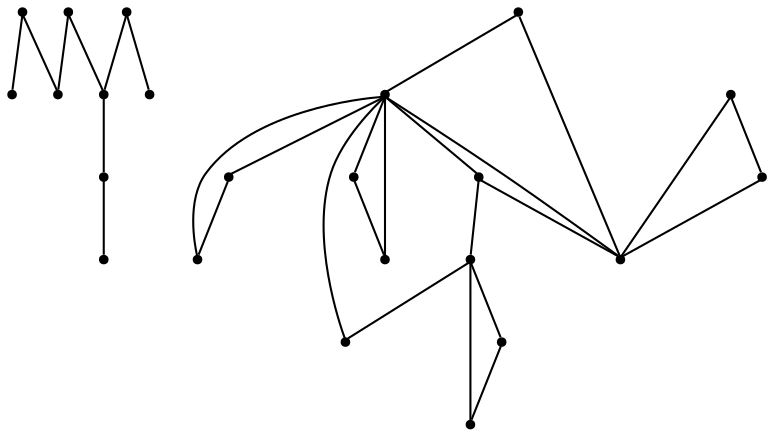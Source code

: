 graph {
  node [shape=point,comment="{\"directed\":false,\"doi\":\"10.1007/11618058_36\",\"figure\":\"1\"}"]

  v0 [pos="1061.2599018895348,300.7536183232846"]
  v1 [pos="1061.2599018895348,352.8786590133888"]
  v2 [pos="1061.2599018895348,248.6285776331805"]
  v3 [pos="1061.2599018895348,405.003699703493"]
  v4 [pos="1009.1252112100291,457.1911106938901"]
  v5 [pos="1056.071457122093,526.7535776331805"]
  v6 [pos="1101.2673691860466,457.1911106938901"]
  v7 [pos="965.6171239098837,405.003699703493"]
  v8 [pos="965.6171239098837,352.8786590133888"]
  v9 [pos="824.4658725472384,513.6287302210711"]
  v10 [pos="772.3311500726744,313.75359797823256"]
  v11 [pos="613.6766715116279,435.37860815075857"]
  v12 [pos="789.7093749999999,470.12872004854506"]
  v13 [pos="737.5747002180233,409.37864884086275"]
  v14 [pos="763.5795603197676,418.0036793584409"]
  v15 [pos="598.4238190406977,383.2535674606544"]
  v16 [pos="685.3775004542151,435.3786081507586"]
  v17 [pos="709.2569404069767,261.56625056612313"]
  v18 [pos="694.0665970203488,296.3786691859148"]
  v19 [pos="641.9319222383721,339.7535572881283"]
  v20 [pos="607.1754564861918,270.2535878057065"]
  v21 [pos="570.1685683139535,496.2535471156024"]
  v22 [pos="544.0386900436047,444.12876073864925"]

  v0 -- v1 [id="-1",pos="1061.2599018895348,300.7536183232846 1061.2599018895348,352.8786590133888 1061.2599018895348,352.8786590133888 1061.2599018895348,352.8786590133888"]
  v22 -- v21 [id="-2",pos="544.0386900436047,444.12876073864925 570.1685683139535,496.2535471156024 570.1685683139535,496.2535471156024 570.1685683139535,496.2535471156024"]
  v22 -- v11 [id="-3",pos="544.0386900436047,444.12876073864925 613.6766715116279,435.37860815075857 613.6766715116279,435.37860815075857 613.6766715116279,435.37860815075857"]
  v21 -- v11 [id="-4",pos="570.1685683139535,496.2535471156024 613.6766715116279,435.37860815075857 613.6766715116279,435.37860815075857 613.6766715116279,435.37860815075857"]
  v15 -- v20 [id="-5",pos="598.4238190406977,383.2535674606544 607.1754564861918,270.2535878057065 607.1754564861918,270.2535878057065 607.1754564861918,270.2535878057065"]
  v15 -- v11 [id="-6",pos="598.4238190406977,383.2535674606544 613.6766715116279,435.37860815075857 613.6766715116279,435.37860815075857 613.6766715116279,435.37860815075857"]
  v20 -- v18 [id="-7",pos="607.1754564861918,270.2535878057065 694.0665970203488,296.3786691859148 694.0665970203488,296.3786691859148 694.0665970203488,296.3786691859148"]
  v20 -- v17 [id="-8",pos="607.1754564861918,270.2535878057065 709.2569404069767,261.56625056612313 709.2569404069767,261.56625056612313 709.2569404069767,261.56625056612313"]
  v11 -- v10 [id="-9",pos="613.6766715116279,435.37860815075857 772.3311500726744,313.75359797823256 772.3311500726744,313.75359797823256 772.3311500726744,313.75359797823256"]
  v19 -- v20 [id="-10",pos="641.9319222383721,339.7535572881283 607.1754564861918,270.2535878057065 607.1754564861918,270.2535878057065 607.1754564861918,270.2535878057065"]
  v16 -- v12 [id="-11",pos="685.3775004542151,435.3786081507586 789.7093749999999,470.12872004854506 789.7093749999999,470.12872004854506 789.7093749999999,470.12872004854506"]
  v18 -- v19 [id="-12",pos="694.0665970203488,296.3786691859148 641.9319222383721,339.7535572881283 641.9319222383721,339.7535572881283 641.9319222383721,339.7535572881283"]
  v17 -- v10 [id="-13",pos="709.2569404069767,261.56625056612313 772.3311500726744,313.75359797823256 772.3311500726744,313.75359797823256 772.3311500726744,313.75359797823256"]
  v14 -- v13 [id="-14",pos="763.5795603197676,418.0036793584409 737.5747002180233,409.37864884086275 737.5747002180233,409.37864884086275 737.5747002180233,409.37864884086275"]
  v10 -- v16 [id="-15",pos="772.3311500726744,313.75359797823256 685.3775004542151,435.3786081507586 685.3775004542151,435.3786081507586 685.3775004542151,435.3786081507586"]
  v10 -- v15 [id="-16",pos="772.3311500726744,313.75359797823256 598.4238190406977,383.2535674606544 598.4238190406977,383.2535674606544 598.4238190406977,383.2535674606544"]
  v10 -- v14 [id="-17",pos="772.3311500726744,313.75359797823256 763.5795603197676,418.0036793584409 763.5795603197676,418.0036793584409 763.5795603197676,418.0036793584409"]
  v10 -- v13 [id="-18",pos="772.3311500726744,313.75359797823256 737.5747002180233,409.37864884086275 737.5747002180233,409.37864884086275 737.5747002180233,409.37864884086275"]
  v12 -- v10 [id="-19",pos="789.7093749999999,470.12872004854506 772.3311500726744,313.75359797823256 772.3311500726744,313.75359797823256 772.3311500726744,313.75359797823256"]
  v9 -- v11 [id="-20",pos="824.4658725472384,513.6287302210711 613.6766715116279,435.37860815075857 613.6766715116279,435.37860815075857 613.6766715116279,435.37860815075857"]
  v9 -- v10 [id="-21",pos="824.4658725472384,513.6287302210711 772.3311500726744,313.75359797823256 772.3311500726744,313.75359797823256 772.3311500726744,313.75359797823256"]
  v7 -- v8 [id="-22",pos="965.6171239098837,405.003699703493 965.6171239098837,352.8786590133888 965.6171239098837,352.8786590133888 965.6171239098837,352.8786590133888"]
  v4 -- v7 [id="-23",pos="1009.1252112100291,457.1911106938901 965.6171239098837,405.003699703493 965.6171239098837,405.003699703493 965.6171239098837,405.003699703493"]
  v5 -- v4 [id="-24",pos="1056.071457122093,526.7535776331805 1009.1252112100291,457.1911106938901 1009.1252112100291,457.1911106938901 1009.1252112100291,457.1911106938901"]
  v5 -- v6 [id="-25",pos="1056.071457122093,526.7535776331805 1101.2673691860466,457.1911106938901 1101.2673691860466,457.1911106938901 1101.2673691860466,457.1911106938901"]
  v3 -- v1 [id="-26",pos="1061.2599018895348,405.003699703493 1061.2599018895348,352.8786590133888 1061.2599018895348,352.8786590133888 1061.2599018895348,352.8786590133888"]
  v3 -- v4 [id="-27",pos="1061.2599018895348,405.003699703493 1009.1252112100291,457.1911106938901 1009.1252112100291,457.1911106938901 1009.1252112100291,457.1911106938901"]
  v0 -- v2 [id="-28",pos="1061.2599018895348,300.7536183232846 1061.2599018895348,248.6285776331805 1061.2599018895348,248.6285776331805 1061.2599018895348,248.6285776331805"]
}